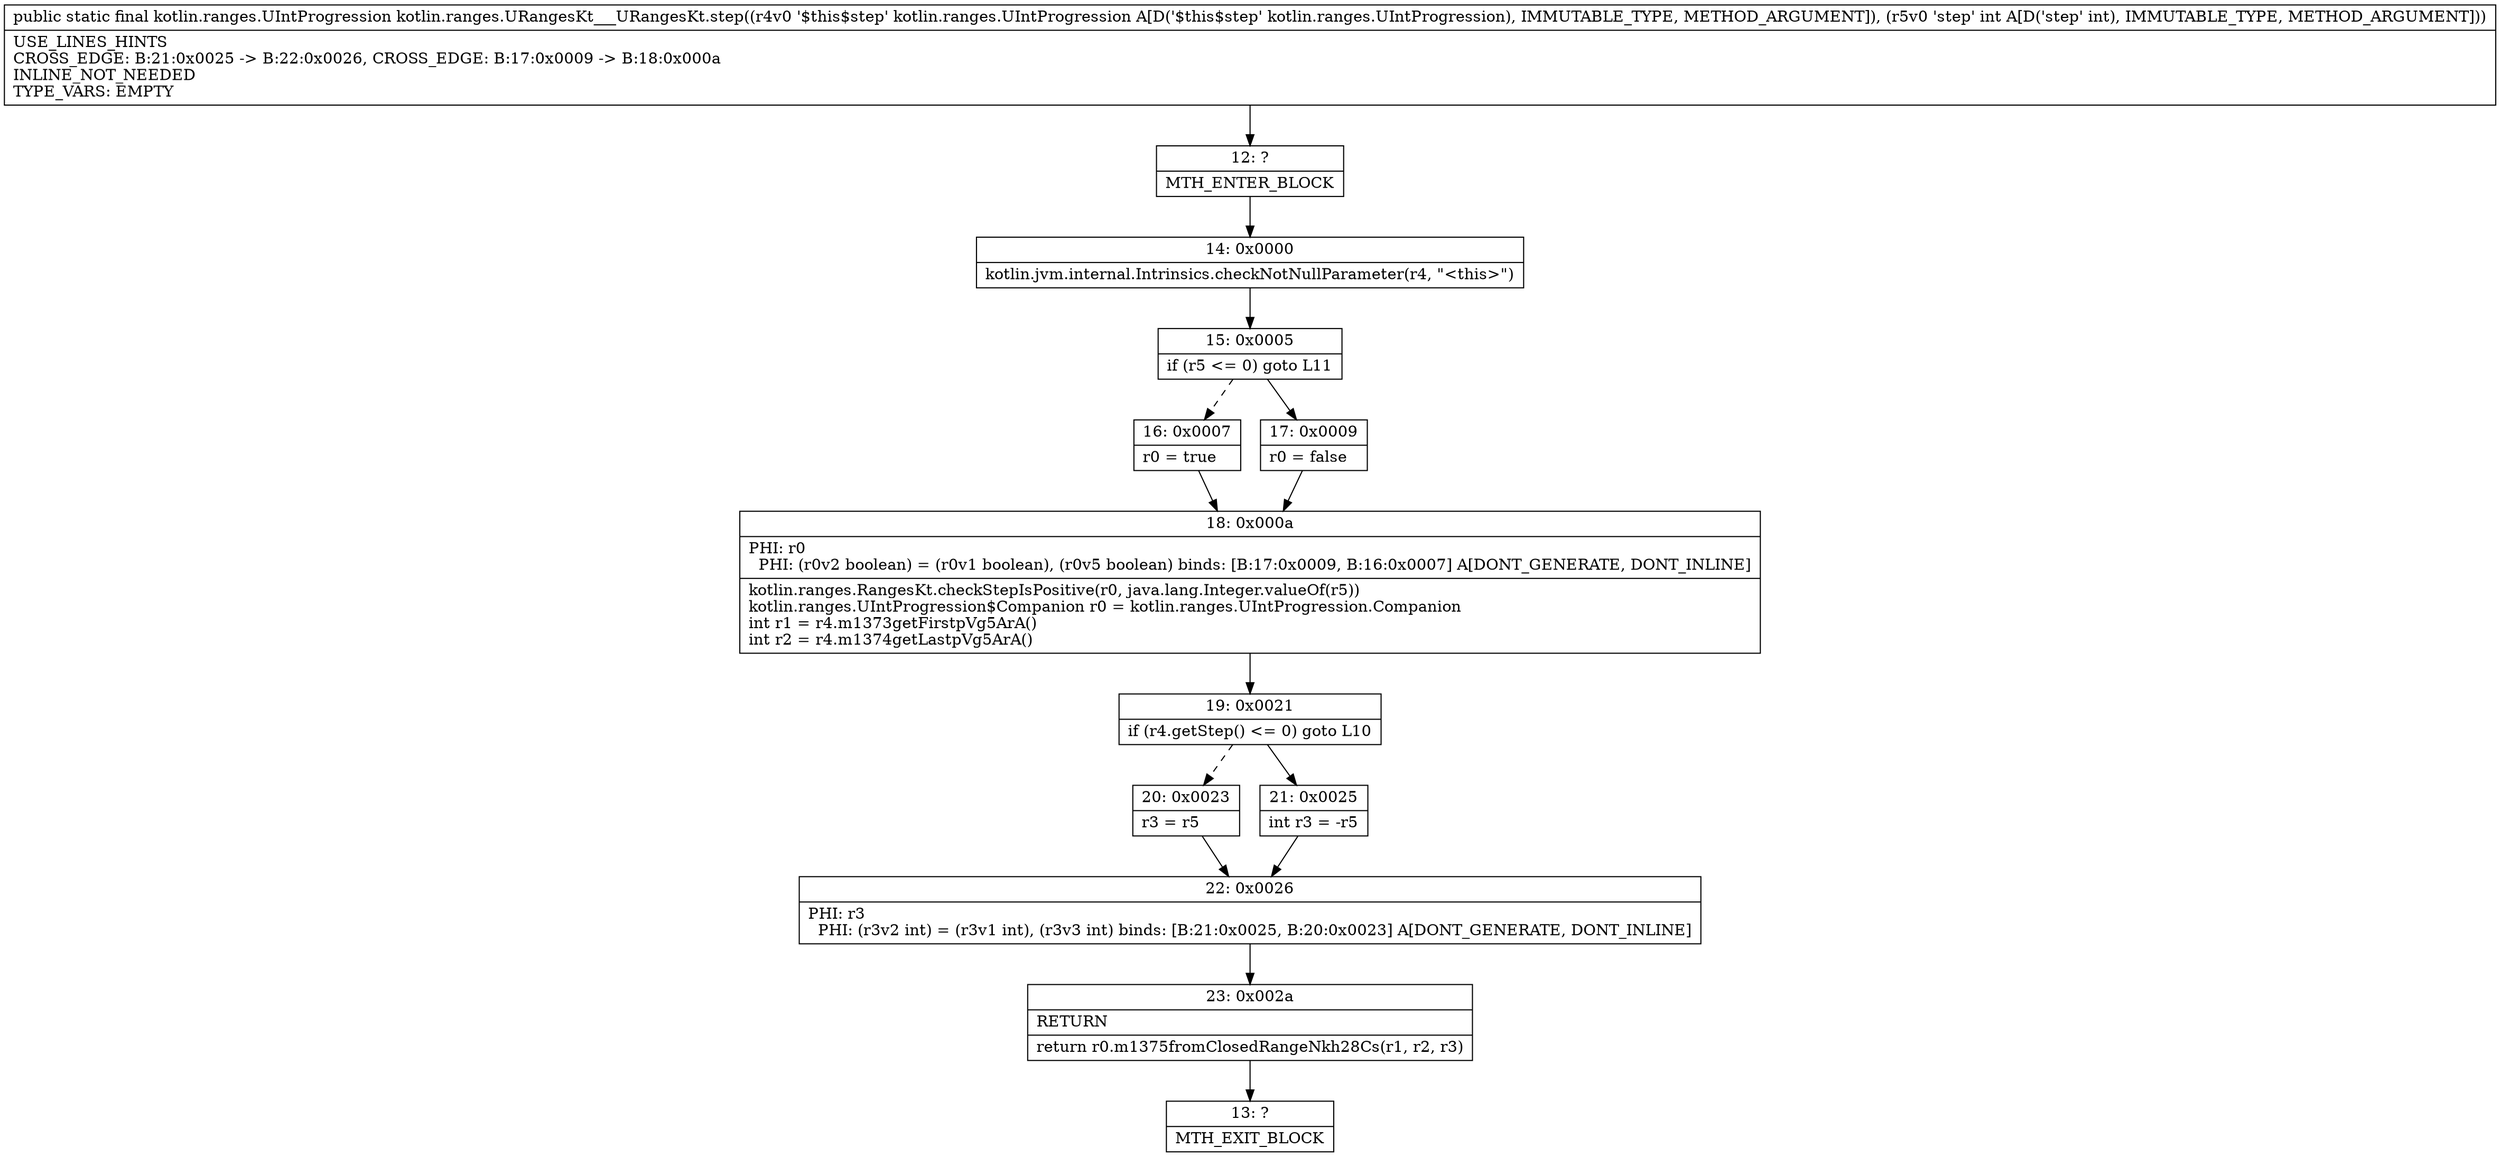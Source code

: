 digraph "CFG forkotlin.ranges.URangesKt___URangesKt.step(Lkotlin\/ranges\/UIntProgression;I)Lkotlin\/ranges\/UIntProgression;" {
Node_12 [shape=record,label="{12\:\ ?|MTH_ENTER_BLOCK\l}"];
Node_14 [shape=record,label="{14\:\ 0x0000|kotlin.jvm.internal.Intrinsics.checkNotNullParameter(r4, \"\<this\>\")\l}"];
Node_15 [shape=record,label="{15\:\ 0x0005|if (r5 \<= 0) goto L11\l}"];
Node_16 [shape=record,label="{16\:\ 0x0007|r0 = true\l}"];
Node_18 [shape=record,label="{18\:\ 0x000a|PHI: r0 \l  PHI: (r0v2 boolean) = (r0v1 boolean), (r0v5 boolean) binds: [B:17:0x0009, B:16:0x0007] A[DONT_GENERATE, DONT_INLINE]\l|kotlin.ranges.RangesKt.checkStepIsPositive(r0, java.lang.Integer.valueOf(r5))\lkotlin.ranges.UIntProgression$Companion r0 = kotlin.ranges.UIntProgression.Companion\lint r1 = r4.m1373getFirstpVg5ArA()\lint r2 = r4.m1374getLastpVg5ArA()\l}"];
Node_19 [shape=record,label="{19\:\ 0x0021|if (r4.getStep() \<= 0) goto L10\l}"];
Node_20 [shape=record,label="{20\:\ 0x0023|r3 = r5\l}"];
Node_22 [shape=record,label="{22\:\ 0x0026|PHI: r3 \l  PHI: (r3v2 int) = (r3v1 int), (r3v3 int) binds: [B:21:0x0025, B:20:0x0023] A[DONT_GENERATE, DONT_INLINE]\l}"];
Node_23 [shape=record,label="{23\:\ 0x002a|RETURN\l|return r0.m1375fromClosedRangeNkh28Cs(r1, r2, r3)\l}"];
Node_13 [shape=record,label="{13\:\ ?|MTH_EXIT_BLOCK\l}"];
Node_21 [shape=record,label="{21\:\ 0x0025|int r3 = \-r5\l}"];
Node_17 [shape=record,label="{17\:\ 0x0009|r0 = false\l}"];
MethodNode[shape=record,label="{public static final kotlin.ranges.UIntProgression kotlin.ranges.URangesKt___URangesKt.step((r4v0 '$this$step' kotlin.ranges.UIntProgression A[D('$this$step' kotlin.ranges.UIntProgression), IMMUTABLE_TYPE, METHOD_ARGUMENT]), (r5v0 'step' int A[D('step' int), IMMUTABLE_TYPE, METHOD_ARGUMENT]))  | USE_LINES_HINTS\lCROSS_EDGE: B:21:0x0025 \-\> B:22:0x0026, CROSS_EDGE: B:17:0x0009 \-\> B:18:0x000a\lINLINE_NOT_NEEDED\lTYPE_VARS: EMPTY\l}"];
MethodNode -> Node_12;Node_12 -> Node_14;
Node_14 -> Node_15;
Node_15 -> Node_16[style=dashed];
Node_15 -> Node_17;
Node_16 -> Node_18;
Node_18 -> Node_19;
Node_19 -> Node_20[style=dashed];
Node_19 -> Node_21;
Node_20 -> Node_22;
Node_22 -> Node_23;
Node_23 -> Node_13;
Node_21 -> Node_22;
Node_17 -> Node_18;
}

